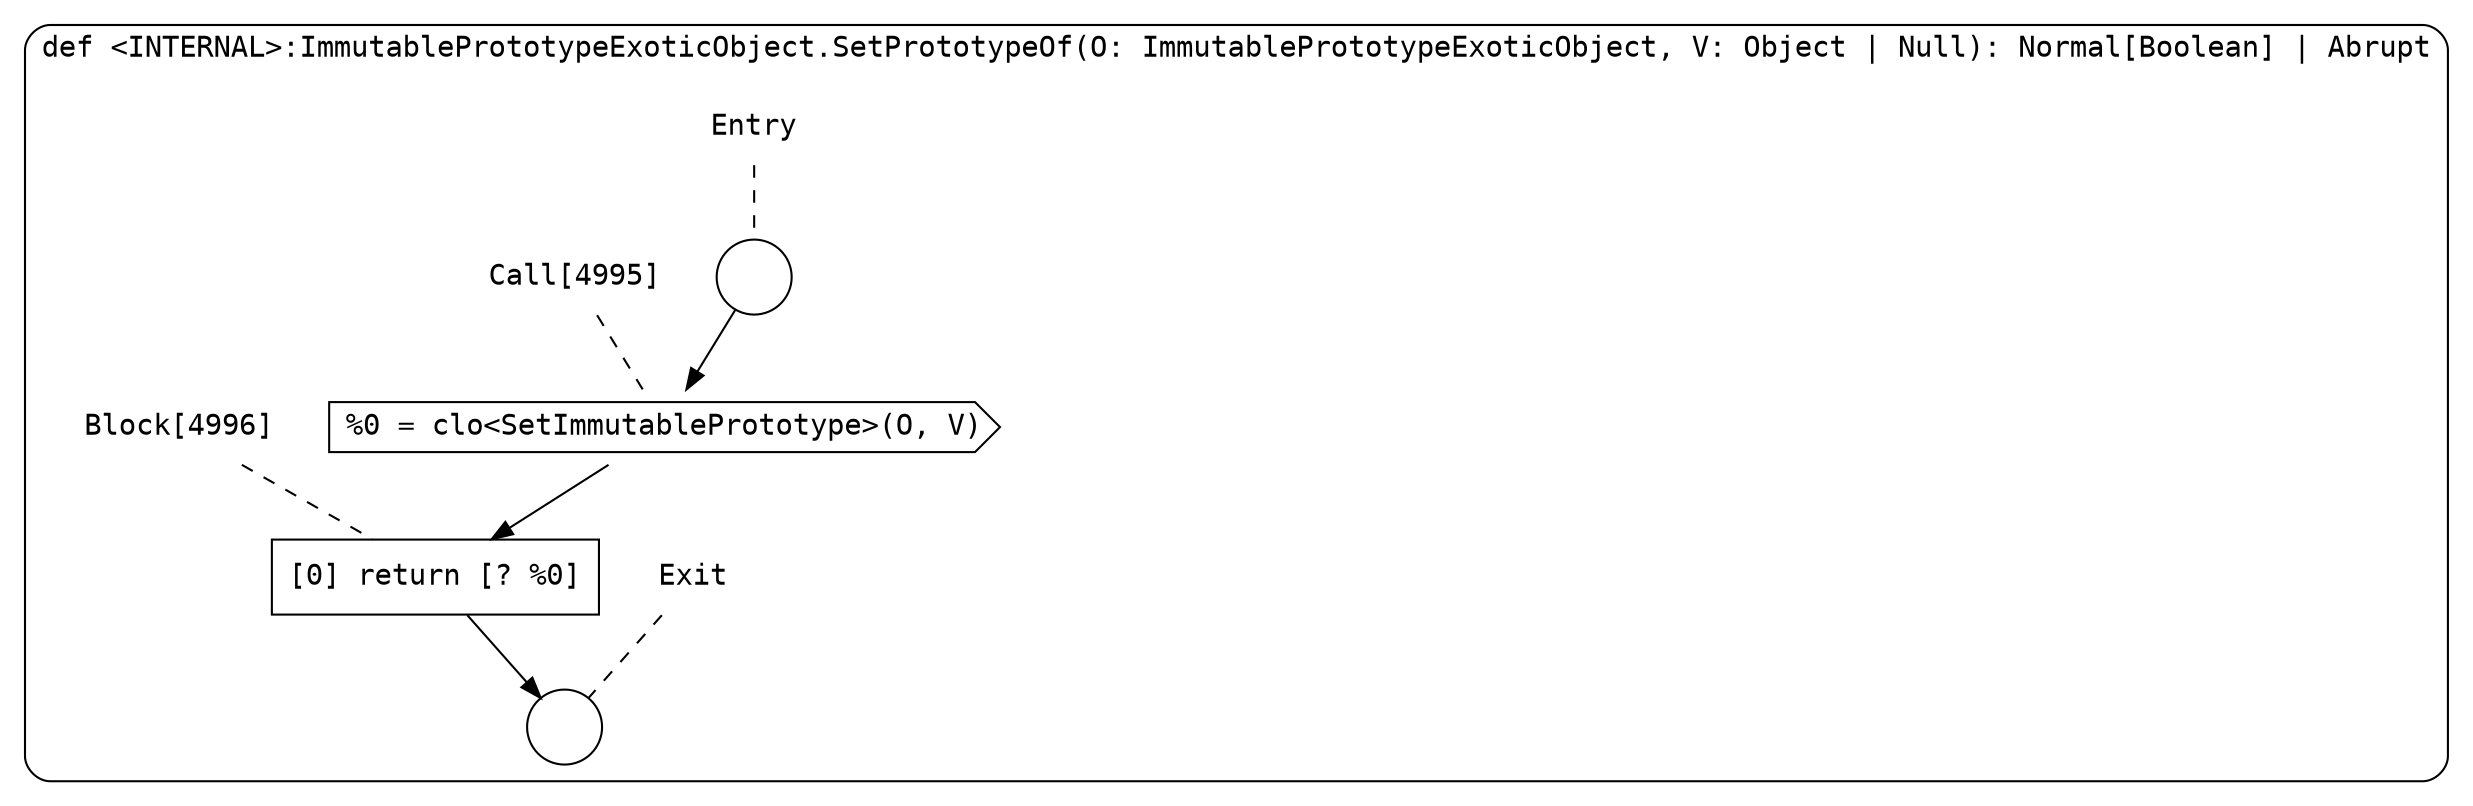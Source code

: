digraph {
  graph [fontname = "Consolas"]
  node [fontname = "Consolas"]
  edge [fontname = "Consolas"]
  subgraph cluster1148 {
    label = "def <INTERNAL>:ImmutablePrototypeExoticObject.SetPrototypeOf(O: ImmutablePrototypeExoticObject, V: Object | Null): Normal[Boolean] | Abrupt"
    style = rounded
    cluster1148_entry_name [shape=none, label=<<font color="black">Entry</font>>]
    cluster1148_entry_name -> cluster1148_entry [arrowhead=none, color="black", style=dashed]
    cluster1148_entry [shape=circle label=" " color="black" fillcolor="white" style=filled]
    cluster1148_entry -> node4995 [color="black"]
    cluster1148_exit_name [shape=none, label=<<font color="black">Exit</font>>]
    cluster1148_exit_name -> cluster1148_exit [arrowhead=none, color="black", style=dashed]
    cluster1148_exit [shape=circle label=" " color="black" fillcolor="white" style=filled]
    node4995_name [shape=none, label=<<font color="black">Call[4995]</font>>]
    node4995_name -> node4995 [arrowhead=none, color="black", style=dashed]
    node4995 [shape=cds, label=<<font color="black">%0 = clo&lt;SetImmutablePrototype&gt;(O, V)</font>> color="black" fillcolor="white", style=filled]
    node4995 -> node4996 [color="black"]
    node4996_name [shape=none, label=<<font color="black">Block[4996]</font>>]
    node4996_name -> node4996 [arrowhead=none, color="black", style=dashed]
    node4996 [shape=box, label=<<font color="black">[0] return [? %0]<BR ALIGN="LEFT"/></font>> color="black" fillcolor="white", style=filled]
    node4996 -> cluster1148_exit [color="black"]
  }
}